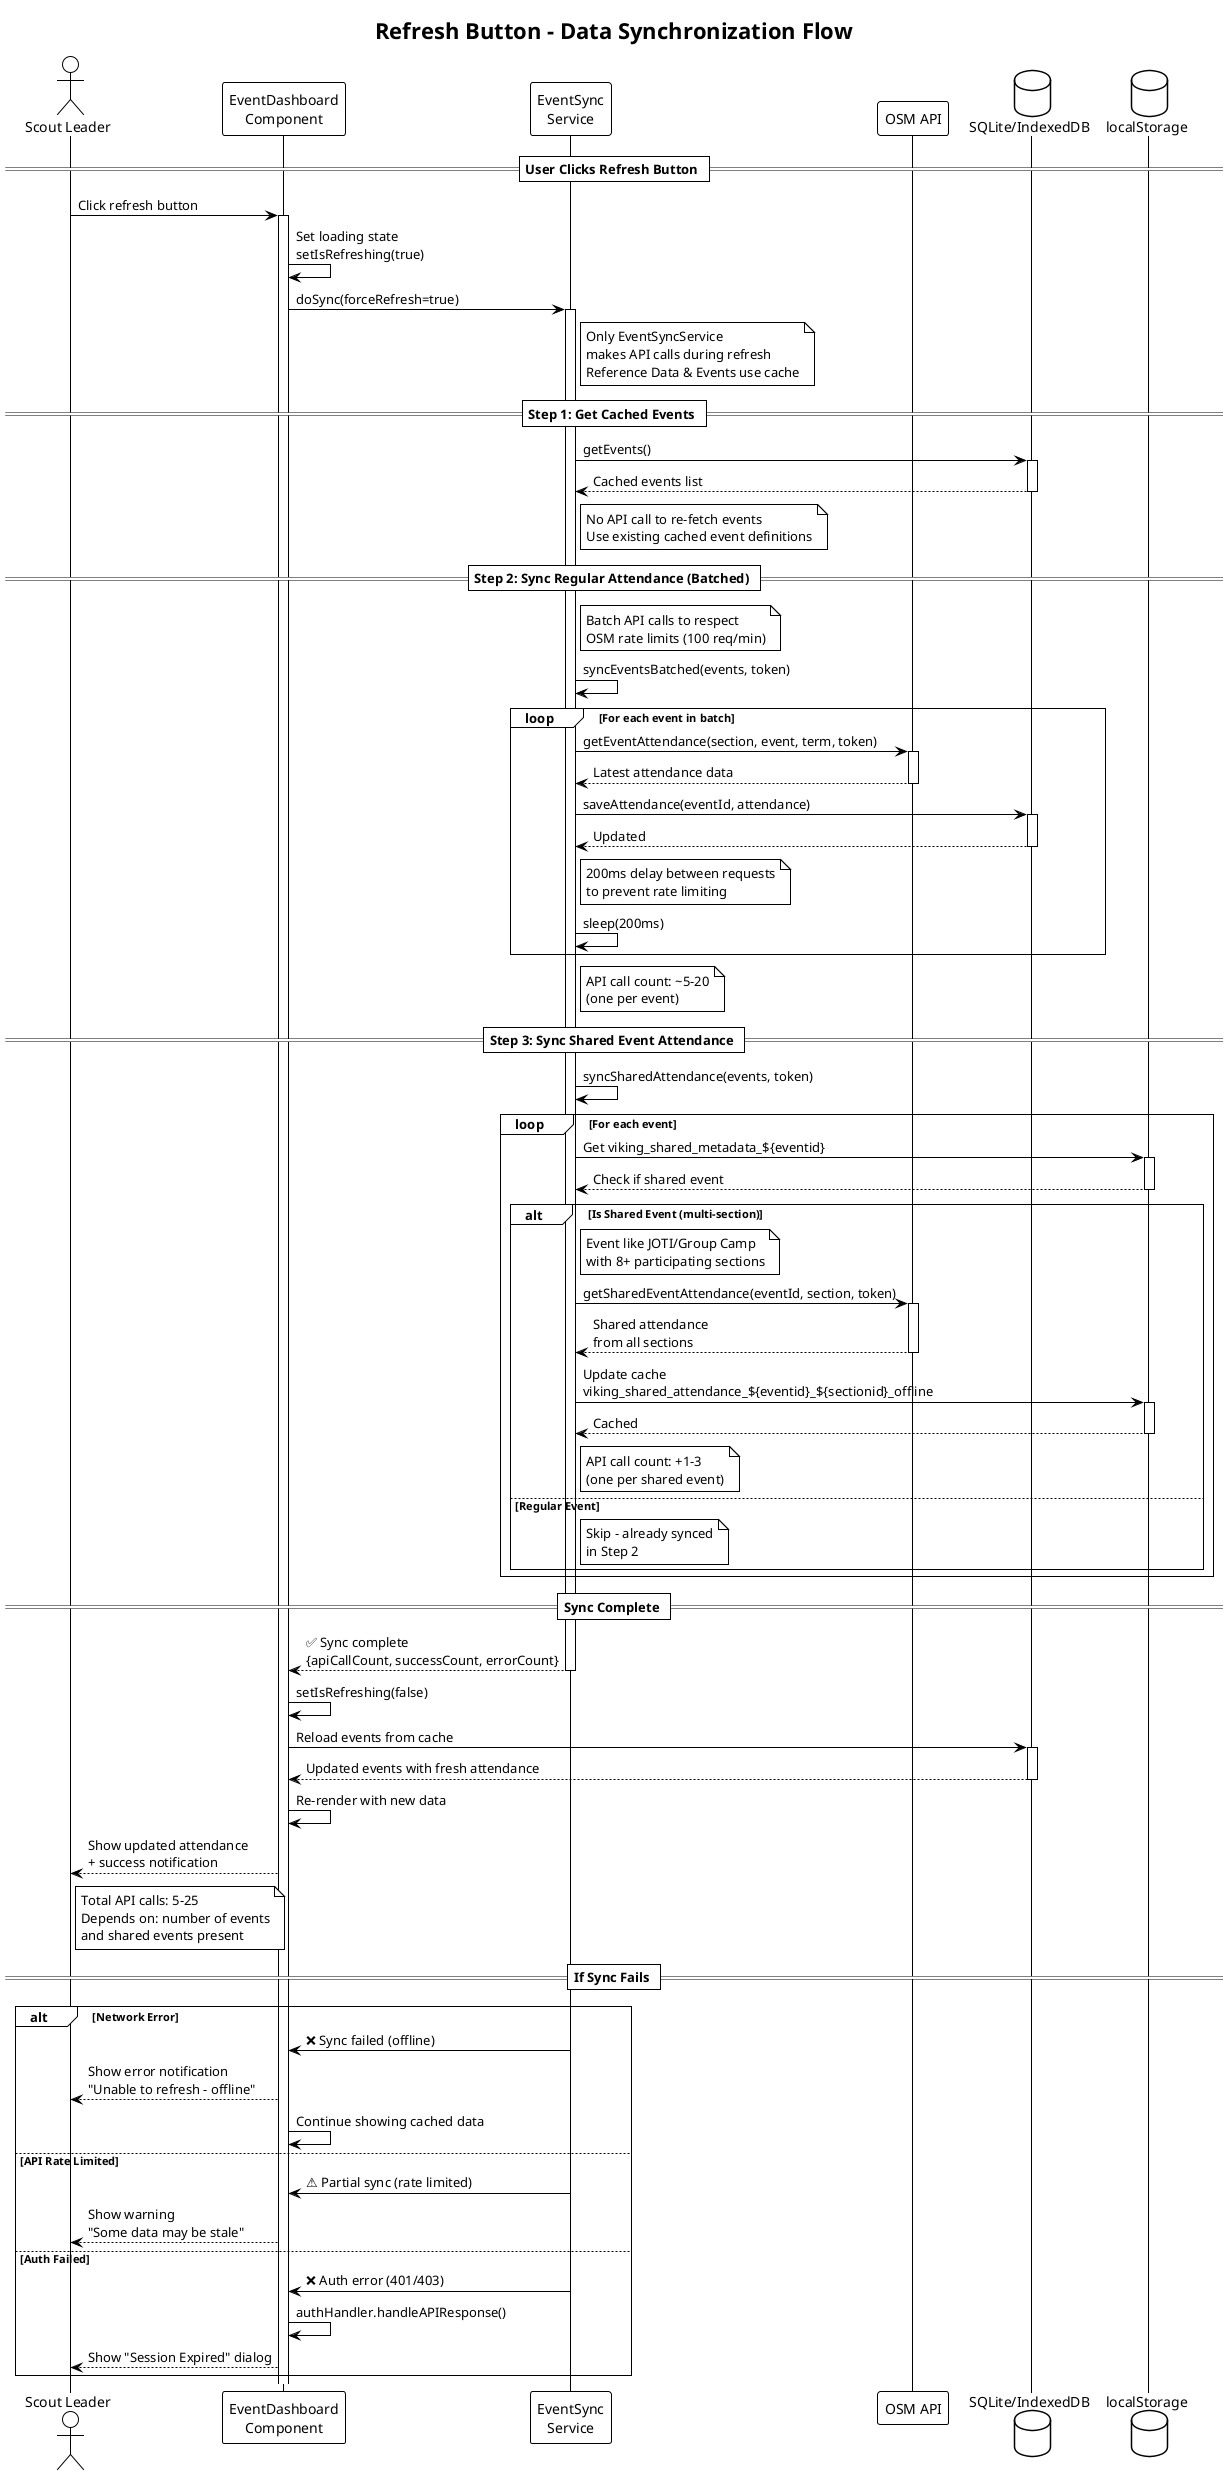 @startuml Refresh Button Flow
!theme plain
title Refresh Button - Data Synchronization Flow

actor "Scout Leader" as User
participant "EventDashboard\nComponent" as Dashboard
participant "EventSync\nService" as SyncSvc
participant "OSM API" as OSM
database "SQLite/IndexedDB" as DB
database "localStorage" as LocalStore

== User Clicks Refresh Button ==
User -> Dashboard: Click refresh button
activate Dashboard
Dashboard -> Dashboard: Set loading state\nsetIsRefreshing(true)
Dashboard -> SyncSvc: doSync(forceRefresh=true)
activate SyncSvc

note right of SyncSvc: Only EventSyncService\nmakes API calls during refresh\nReference Data & Events use cache

== Step 1: Get Cached Events ==
SyncSvc -> DB: getEvents()
activate DB
DB --> SyncSvc: Cached events list
deactivate DB

note right of SyncSvc: No API call to re-fetch events\nUse existing cached event definitions

== Step 2: Sync Regular Attendance (Batched) ==
note right of SyncSvc: Batch API calls to respect\nOSM rate limits (100 req/min)

SyncSvc -> SyncSvc: syncEventsBatched(events, token)
loop For each event in batch
    SyncSvc -> OSM: getEventAttendance(section, event, term, token)
    activate OSM
    OSM --> SyncSvc: Latest attendance data
    deactivate OSM

    SyncSvc -> DB: saveAttendance(eventId, attendance)
    activate DB
    DB --> SyncSvc: Updated
    deactivate DB

    note right of SyncSvc: 200ms delay between requests\nto prevent rate limiting
    SyncSvc -> SyncSvc: sleep(200ms)
end

note right of SyncSvc: API call count: ~5-20\n(one per event)

== Step 3: Sync Shared Event Attendance ==
SyncSvc -> SyncSvc: syncSharedAttendance(events, token)

loop For each event
    SyncSvc -> LocalStore: Get viking_shared_metadata_${eventid}
    activate LocalStore
    LocalStore --> SyncSvc: Check if shared event
    deactivate LocalStore

    alt Is Shared Event (multi-section)
        note right of SyncSvc: Event like JOTI/Group Camp\nwith 8+ participating sections

        SyncSvc -> OSM: getSharedEventAttendance(eventId, section, token)
        activate OSM
        OSM --> SyncSvc: Shared attendance\nfrom all sections
        deactivate OSM

        SyncSvc -> LocalStore: Update cache\nviking_shared_attendance_${eventid}_${sectionid}_offline
        activate LocalStore
        LocalStore --> SyncSvc: Cached
        deactivate LocalStore

        note right of SyncSvc: API call count: +1-3\n(one per shared event)
    else Regular Event
        note right of SyncSvc: Skip - already synced\nin Step 2
    end
end

== Sync Complete ==
SyncSvc --> Dashboard: ✅ Sync complete\n{apiCallCount, successCount, errorCount}
deactivate SyncSvc

Dashboard -> Dashboard: setIsRefreshing(false)
Dashboard -> DB: Reload events from cache
activate DB
DB --> Dashboard: Updated events with fresh attendance
deactivate DB

Dashboard -> Dashboard: Re-render with new data
Dashboard --> User: Show updated attendance\n+ success notification

note right of User: Total API calls: 5-25\nDepends on: number of events\nand shared events present

== If Sync Fails ==
alt Network Error
    SyncSvc -> Dashboard: ❌ Sync failed (offline)
    Dashboard --> User: Show error notification\n"Unable to refresh - offline"
    Dashboard -> Dashboard: Continue showing cached data
else API Rate Limited
    SyncSvc -> Dashboard: ⚠️ Partial sync (rate limited)
    Dashboard --> User: Show warning\n"Some data may be stale"
else Auth Failed
    SyncSvc -> Dashboard: ❌ Auth error (401/403)
    Dashboard -> Dashboard: authHandler.handleAPIResponse()
    Dashboard --> User: Show "Session Expired" dialog
end

@enduml